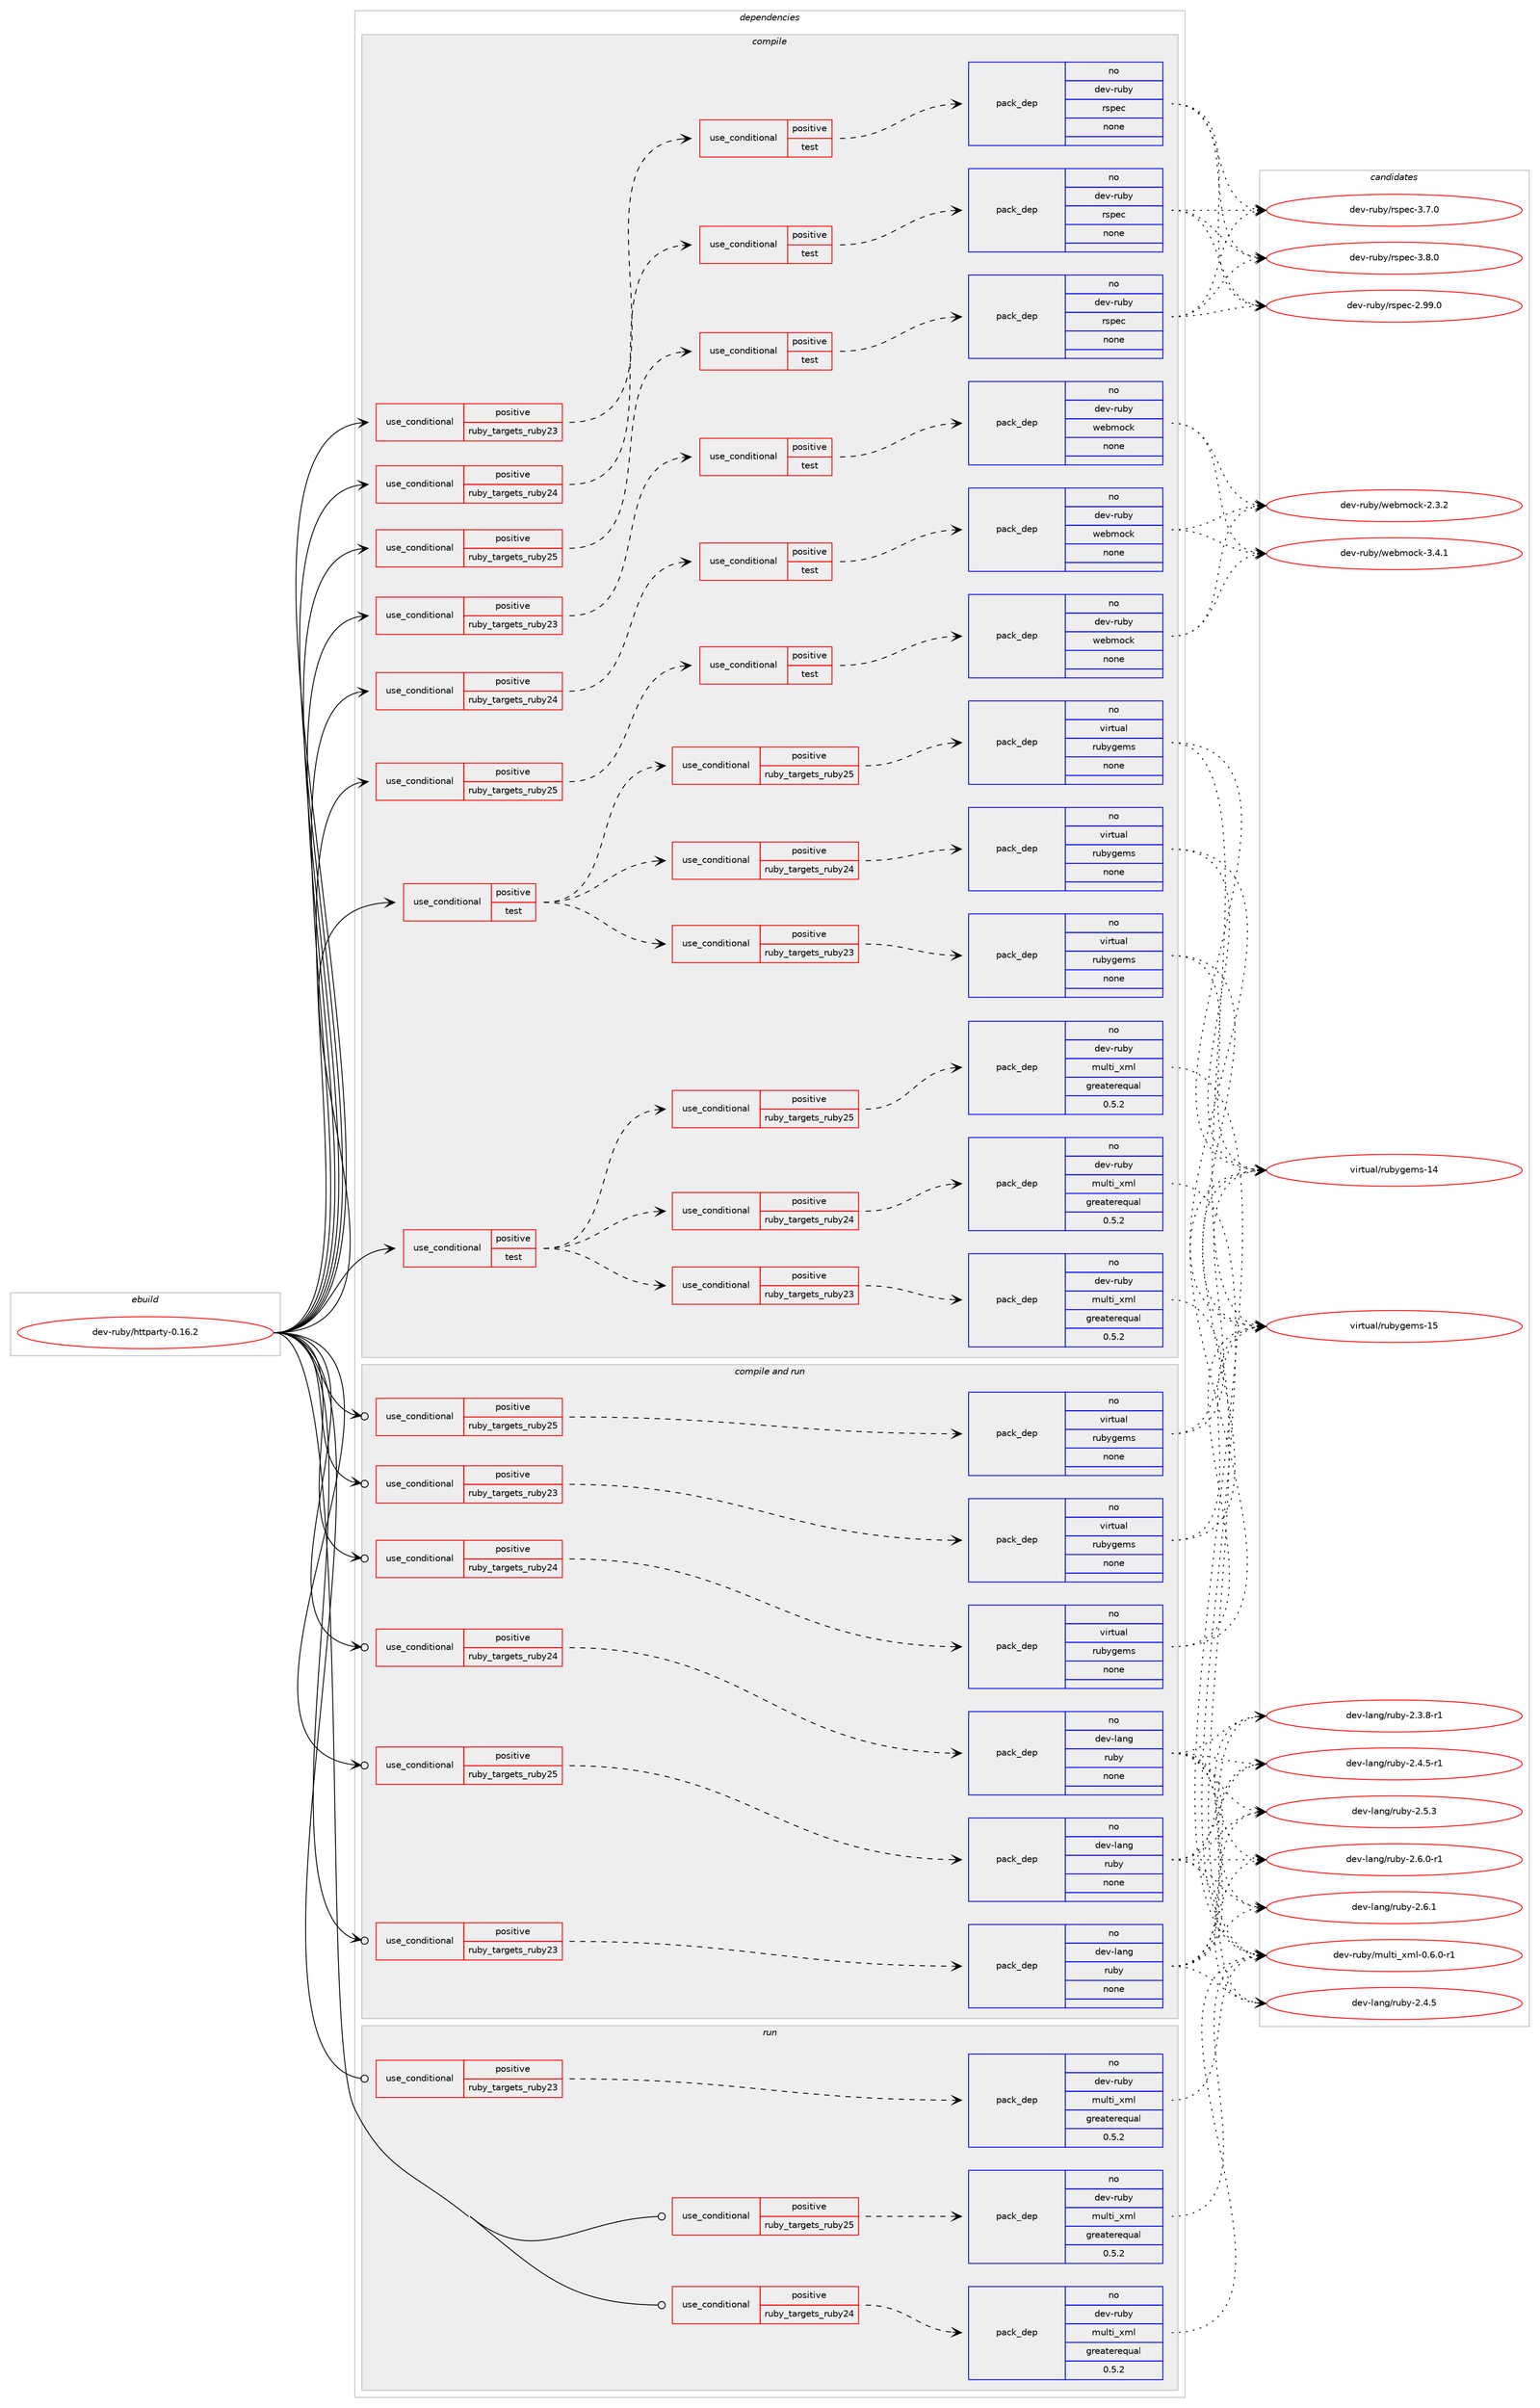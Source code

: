 digraph prolog {

# *************
# Graph options
# *************

newrank=true;
concentrate=true;
compound=true;
graph [rankdir=LR,fontname=Helvetica,fontsize=10,ranksep=1.5];#, ranksep=2.5, nodesep=0.2];
edge  [arrowhead=vee];
node  [fontname=Helvetica,fontsize=10];

# **********
# The ebuild
# **********

subgraph cluster_leftcol {
color=gray;
rank=same;
label=<<i>ebuild</i>>;
id [label="dev-ruby/httparty-0.16.2", color=red, width=4, href="../dev-ruby/httparty-0.16.2.svg"];
}

# ****************
# The dependencies
# ****************

subgraph cluster_midcol {
color=gray;
label=<<i>dependencies</i>>;
subgraph cluster_compile {
fillcolor="#eeeeee";
style=filled;
label=<<i>compile</i>>;
subgraph cond402477 {
dependency1498517 [label=<<TABLE BORDER="0" CELLBORDER="1" CELLSPACING="0" CELLPADDING="4"><TR><TD ROWSPAN="3" CELLPADDING="10">use_conditional</TD></TR><TR><TD>positive</TD></TR><TR><TD>ruby_targets_ruby23</TD></TR></TABLE>>, shape=none, color=red];
subgraph cond402478 {
dependency1498518 [label=<<TABLE BORDER="0" CELLBORDER="1" CELLSPACING="0" CELLPADDING="4"><TR><TD ROWSPAN="3" CELLPADDING="10">use_conditional</TD></TR><TR><TD>positive</TD></TR><TR><TD>test</TD></TR></TABLE>>, shape=none, color=red];
subgraph pack1072589 {
dependency1498519 [label=<<TABLE BORDER="0" CELLBORDER="1" CELLSPACING="0" CELLPADDING="4" WIDTH="220"><TR><TD ROWSPAN="6" CELLPADDING="30">pack_dep</TD></TR><TR><TD WIDTH="110">no</TD></TR><TR><TD>dev-ruby</TD></TR><TR><TD>rspec</TD></TR><TR><TD>none</TD></TR><TR><TD></TD></TR></TABLE>>, shape=none, color=blue];
}
dependency1498518:e -> dependency1498519:w [weight=20,style="dashed",arrowhead="vee"];
}
dependency1498517:e -> dependency1498518:w [weight=20,style="dashed",arrowhead="vee"];
}
id:e -> dependency1498517:w [weight=20,style="solid",arrowhead="vee"];
subgraph cond402479 {
dependency1498520 [label=<<TABLE BORDER="0" CELLBORDER="1" CELLSPACING="0" CELLPADDING="4"><TR><TD ROWSPAN="3" CELLPADDING="10">use_conditional</TD></TR><TR><TD>positive</TD></TR><TR><TD>ruby_targets_ruby23</TD></TR></TABLE>>, shape=none, color=red];
subgraph cond402480 {
dependency1498521 [label=<<TABLE BORDER="0" CELLBORDER="1" CELLSPACING="0" CELLPADDING="4"><TR><TD ROWSPAN="3" CELLPADDING="10">use_conditional</TD></TR><TR><TD>positive</TD></TR><TR><TD>test</TD></TR></TABLE>>, shape=none, color=red];
subgraph pack1072590 {
dependency1498522 [label=<<TABLE BORDER="0" CELLBORDER="1" CELLSPACING="0" CELLPADDING="4" WIDTH="220"><TR><TD ROWSPAN="6" CELLPADDING="30">pack_dep</TD></TR><TR><TD WIDTH="110">no</TD></TR><TR><TD>dev-ruby</TD></TR><TR><TD>webmock</TD></TR><TR><TD>none</TD></TR><TR><TD></TD></TR></TABLE>>, shape=none, color=blue];
}
dependency1498521:e -> dependency1498522:w [weight=20,style="dashed",arrowhead="vee"];
}
dependency1498520:e -> dependency1498521:w [weight=20,style="dashed",arrowhead="vee"];
}
id:e -> dependency1498520:w [weight=20,style="solid",arrowhead="vee"];
subgraph cond402481 {
dependency1498523 [label=<<TABLE BORDER="0" CELLBORDER="1" CELLSPACING="0" CELLPADDING="4"><TR><TD ROWSPAN="3" CELLPADDING="10">use_conditional</TD></TR><TR><TD>positive</TD></TR><TR><TD>ruby_targets_ruby24</TD></TR></TABLE>>, shape=none, color=red];
subgraph cond402482 {
dependency1498524 [label=<<TABLE BORDER="0" CELLBORDER="1" CELLSPACING="0" CELLPADDING="4"><TR><TD ROWSPAN="3" CELLPADDING="10">use_conditional</TD></TR><TR><TD>positive</TD></TR><TR><TD>test</TD></TR></TABLE>>, shape=none, color=red];
subgraph pack1072591 {
dependency1498525 [label=<<TABLE BORDER="0" CELLBORDER="1" CELLSPACING="0" CELLPADDING="4" WIDTH="220"><TR><TD ROWSPAN="6" CELLPADDING="30">pack_dep</TD></TR><TR><TD WIDTH="110">no</TD></TR><TR><TD>dev-ruby</TD></TR><TR><TD>rspec</TD></TR><TR><TD>none</TD></TR><TR><TD></TD></TR></TABLE>>, shape=none, color=blue];
}
dependency1498524:e -> dependency1498525:w [weight=20,style="dashed",arrowhead="vee"];
}
dependency1498523:e -> dependency1498524:w [weight=20,style="dashed",arrowhead="vee"];
}
id:e -> dependency1498523:w [weight=20,style="solid",arrowhead="vee"];
subgraph cond402483 {
dependency1498526 [label=<<TABLE BORDER="0" CELLBORDER="1" CELLSPACING="0" CELLPADDING="4"><TR><TD ROWSPAN="3" CELLPADDING="10">use_conditional</TD></TR><TR><TD>positive</TD></TR><TR><TD>ruby_targets_ruby24</TD></TR></TABLE>>, shape=none, color=red];
subgraph cond402484 {
dependency1498527 [label=<<TABLE BORDER="0" CELLBORDER="1" CELLSPACING="0" CELLPADDING="4"><TR><TD ROWSPAN="3" CELLPADDING="10">use_conditional</TD></TR><TR><TD>positive</TD></TR><TR><TD>test</TD></TR></TABLE>>, shape=none, color=red];
subgraph pack1072592 {
dependency1498528 [label=<<TABLE BORDER="0" CELLBORDER="1" CELLSPACING="0" CELLPADDING="4" WIDTH="220"><TR><TD ROWSPAN="6" CELLPADDING="30">pack_dep</TD></TR><TR><TD WIDTH="110">no</TD></TR><TR><TD>dev-ruby</TD></TR><TR><TD>webmock</TD></TR><TR><TD>none</TD></TR><TR><TD></TD></TR></TABLE>>, shape=none, color=blue];
}
dependency1498527:e -> dependency1498528:w [weight=20,style="dashed",arrowhead="vee"];
}
dependency1498526:e -> dependency1498527:w [weight=20,style="dashed",arrowhead="vee"];
}
id:e -> dependency1498526:w [weight=20,style="solid",arrowhead="vee"];
subgraph cond402485 {
dependency1498529 [label=<<TABLE BORDER="0" CELLBORDER="1" CELLSPACING="0" CELLPADDING="4"><TR><TD ROWSPAN="3" CELLPADDING="10">use_conditional</TD></TR><TR><TD>positive</TD></TR><TR><TD>ruby_targets_ruby25</TD></TR></TABLE>>, shape=none, color=red];
subgraph cond402486 {
dependency1498530 [label=<<TABLE BORDER="0" CELLBORDER="1" CELLSPACING="0" CELLPADDING="4"><TR><TD ROWSPAN="3" CELLPADDING="10">use_conditional</TD></TR><TR><TD>positive</TD></TR><TR><TD>test</TD></TR></TABLE>>, shape=none, color=red];
subgraph pack1072593 {
dependency1498531 [label=<<TABLE BORDER="0" CELLBORDER="1" CELLSPACING="0" CELLPADDING="4" WIDTH="220"><TR><TD ROWSPAN="6" CELLPADDING="30">pack_dep</TD></TR><TR><TD WIDTH="110">no</TD></TR><TR><TD>dev-ruby</TD></TR><TR><TD>rspec</TD></TR><TR><TD>none</TD></TR><TR><TD></TD></TR></TABLE>>, shape=none, color=blue];
}
dependency1498530:e -> dependency1498531:w [weight=20,style="dashed",arrowhead="vee"];
}
dependency1498529:e -> dependency1498530:w [weight=20,style="dashed",arrowhead="vee"];
}
id:e -> dependency1498529:w [weight=20,style="solid",arrowhead="vee"];
subgraph cond402487 {
dependency1498532 [label=<<TABLE BORDER="0" CELLBORDER="1" CELLSPACING="0" CELLPADDING="4"><TR><TD ROWSPAN="3" CELLPADDING="10">use_conditional</TD></TR><TR><TD>positive</TD></TR><TR><TD>ruby_targets_ruby25</TD></TR></TABLE>>, shape=none, color=red];
subgraph cond402488 {
dependency1498533 [label=<<TABLE BORDER="0" CELLBORDER="1" CELLSPACING="0" CELLPADDING="4"><TR><TD ROWSPAN="3" CELLPADDING="10">use_conditional</TD></TR><TR><TD>positive</TD></TR><TR><TD>test</TD></TR></TABLE>>, shape=none, color=red];
subgraph pack1072594 {
dependency1498534 [label=<<TABLE BORDER="0" CELLBORDER="1" CELLSPACING="0" CELLPADDING="4" WIDTH="220"><TR><TD ROWSPAN="6" CELLPADDING="30">pack_dep</TD></TR><TR><TD WIDTH="110">no</TD></TR><TR><TD>dev-ruby</TD></TR><TR><TD>webmock</TD></TR><TR><TD>none</TD></TR><TR><TD></TD></TR></TABLE>>, shape=none, color=blue];
}
dependency1498533:e -> dependency1498534:w [weight=20,style="dashed",arrowhead="vee"];
}
dependency1498532:e -> dependency1498533:w [weight=20,style="dashed",arrowhead="vee"];
}
id:e -> dependency1498532:w [weight=20,style="solid",arrowhead="vee"];
subgraph cond402489 {
dependency1498535 [label=<<TABLE BORDER="0" CELLBORDER="1" CELLSPACING="0" CELLPADDING="4"><TR><TD ROWSPAN="3" CELLPADDING="10">use_conditional</TD></TR><TR><TD>positive</TD></TR><TR><TD>test</TD></TR></TABLE>>, shape=none, color=red];
subgraph cond402490 {
dependency1498536 [label=<<TABLE BORDER="0" CELLBORDER="1" CELLSPACING="0" CELLPADDING="4"><TR><TD ROWSPAN="3" CELLPADDING="10">use_conditional</TD></TR><TR><TD>positive</TD></TR><TR><TD>ruby_targets_ruby23</TD></TR></TABLE>>, shape=none, color=red];
subgraph pack1072595 {
dependency1498537 [label=<<TABLE BORDER="0" CELLBORDER="1" CELLSPACING="0" CELLPADDING="4" WIDTH="220"><TR><TD ROWSPAN="6" CELLPADDING="30">pack_dep</TD></TR><TR><TD WIDTH="110">no</TD></TR><TR><TD>dev-ruby</TD></TR><TR><TD>multi_xml</TD></TR><TR><TD>greaterequal</TD></TR><TR><TD>0.5.2</TD></TR></TABLE>>, shape=none, color=blue];
}
dependency1498536:e -> dependency1498537:w [weight=20,style="dashed",arrowhead="vee"];
}
dependency1498535:e -> dependency1498536:w [weight=20,style="dashed",arrowhead="vee"];
subgraph cond402491 {
dependency1498538 [label=<<TABLE BORDER="0" CELLBORDER="1" CELLSPACING="0" CELLPADDING="4"><TR><TD ROWSPAN="3" CELLPADDING="10">use_conditional</TD></TR><TR><TD>positive</TD></TR><TR><TD>ruby_targets_ruby24</TD></TR></TABLE>>, shape=none, color=red];
subgraph pack1072596 {
dependency1498539 [label=<<TABLE BORDER="0" CELLBORDER="1" CELLSPACING="0" CELLPADDING="4" WIDTH="220"><TR><TD ROWSPAN="6" CELLPADDING="30">pack_dep</TD></TR><TR><TD WIDTH="110">no</TD></TR><TR><TD>dev-ruby</TD></TR><TR><TD>multi_xml</TD></TR><TR><TD>greaterequal</TD></TR><TR><TD>0.5.2</TD></TR></TABLE>>, shape=none, color=blue];
}
dependency1498538:e -> dependency1498539:w [weight=20,style="dashed",arrowhead="vee"];
}
dependency1498535:e -> dependency1498538:w [weight=20,style="dashed",arrowhead="vee"];
subgraph cond402492 {
dependency1498540 [label=<<TABLE BORDER="0" CELLBORDER="1" CELLSPACING="0" CELLPADDING="4"><TR><TD ROWSPAN="3" CELLPADDING="10">use_conditional</TD></TR><TR><TD>positive</TD></TR><TR><TD>ruby_targets_ruby25</TD></TR></TABLE>>, shape=none, color=red];
subgraph pack1072597 {
dependency1498541 [label=<<TABLE BORDER="0" CELLBORDER="1" CELLSPACING="0" CELLPADDING="4" WIDTH="220"><TR><TD ROWSPAN="6" CELLPADDING="30">pack_dep</TD></TR><TR><TD WIDTH="110">no</TD></TR><TR><TD>dev-ruby</TD></TR><TR><TD>multi_xml</TD></TR><TR><TD>greaterequal</TD></TR><TR><TD>0.5.2</TD></TR></TABLE>>, shape=none, color=blue];
}
dependency1498540:e -> dependency1498541:w [weight=20,style="dashed",arrowhead="vee"];
}
dependency1498535:e -> dependency1498540:w [weight=20,style="dashed",arrowhead="vee"];
}
id:e -> dependency1498535:w [weight=20,style="solid",arrowhead="vee"];
subgraph cond402493 {
dependency1498542 [label=<<TABLE BORDER="0" CELLBORDER="1" CELLSPACING="0" CELLPADDING="4"><TR><TD ROWSPAN="3" CELLPADDING="10">use_conditional</TD></TR><TR><TD>positive</TD></TR><TR><TD>test</TD></TR></TABLE>>, shape=none, color=red];
subgraph cond402494 {
dependency1498543 [label=<<TABLE BORDER="0" CELLBORDER="1" CELLSPACING="0" CELLPADDING="4"><TR><TD ROWSPAN="3" CELLPADDING="10">use_conditional</TD></TR><TR><TD>positive</TD></TR><TR><TD>ruby_targets_ruby23</TD></TR></TABLE>>, shape=none, color=red];
subgraph pack1072598 {
dependency1498544 [label=<<TABLE BORDER="0" CELLBORDER="1" CELLSPACING="0" CELLPADDING="4" WIDTH="220"><TR><TD ROWSPAN="6" CELLPADDING="30">pack_dep</TD></TR><TR><TD WIDTH="110">no</TD></TR><TR><TD>virtual</TD></TR><TR><TD>rubygems</TD></TR><TR><TD>none</TD></TR><TR><TD></TD></TR></TABLE>>, shape=none, color=blue];
}
dependency1498543:e -> dependency1498544:w [weight=20,style="dashed",arrowhead="vee"];
}
dependency1498542:e -> dependency1498543:w [weight=20,style="dashed",arrowhead="vee"];
subgraph cond402495 {
dependency1498545 [label=<<TABLE BORDER="0" CELLBORDER="1" CELLSPACING="0" CELLPADDING="4"><TR><TD ROWSPAN="3" CELLPADDING="10">use_conditional</TD></TR><TR><TD>positive</TD></TR><TR><TD>ruby_targets_ruby24</TD></TR></TABLE>>, shape=none, color=red];
subgraph pack1072599 {
dependency1498546 [label=<<TABLE BORDER="0" CELLBORDER="1" CELLSPACING="0" CELLPADDING="4" WIDTH="220"><TR><TD ROWSPAN="6" CELLPADDING="30">pack_dep</TD></TR><TR><TD WIDTH="110">no</TD></TR><TR><TD>virtual</TD></TR><TR><TD>rubygems</TD></TR><TR><TD>none</TD></TR><TR><TD></TD></TR></TABLE>>, shape=none, color=blue];
}
dependency1498545:e -> dependency1498546:w [weight=20,style="dashed",arrowhead="vee"];
}
dependency1498542:e -> dependency1498545:w [weight=20,style="dashed",arrowhead="vee"];
subgraph cond402496 {
dependency1498547 [label=<<TABLE BORDER="0" CELLBORDER="1" CELLSPACING="0" CELLPADDING="4"><TR><TD ROWSPAN="3" CELLPADDING="10">use_conditional</TD></TR><TR><TD>positive</TD></TR><TR><TD>ruby_targets_ruby25</TD></TR></TABLE>>, shape=none, color=red];
subgraph pack1072600 {
dependency1498548 [label=<<TABLE BORDER="0" CELLBORDER="1" CELLSPACING="0" CELLPADDING="4" WIDTH="220"><TR><TD ROWSPAN="6" CELLPADDING="30">pack_dep</TD></TR><TR><TD WIDTH="110">no</TD></TR><TR><TD>virtual</TD></TR><TR><TD>rubygems</TD></TR><TR><TD>none</TD></TR><TR><TD></TD></TR></TABLE>>, shape=none, color=blue];
}
dependency1498547:e -> dependency1498548:w [weight=20,style="dashed",arrowhead="vee"];
}
dependency1498542:e -> dependency1498547:w [weight=20,style="dashed",arrowhead="vee"];
}
id:e -> dependency1498542:w [weight=20,style="solid",arrowhead="vee"];
}
subgraph cluster_compileandrun {
fillcolor="#eeeeee";
style=filled;
label=<<i>compile and run</i>>;
subgraph cond402497 {
dependency1498549 [label=<<TABLE BORDER="0" CELLBORDER="1" CELLSPACING="0" CELLPADDING="4"><TR><TD ROWSPAN="3" CELLPADDING="10">use_conditional</TD></TR><TR><TD>positive</TD></TR><TR><TD>ruby_targets_ruby23</TD></TR></TABLE>>, shape=none, color=red];
subgraph pack1072601 {
dependency1498550 [label=<<TABLE BORDER="0" CELLBORDER="1" CELLSPACING="0" CELLPADDING="4" WIDTH="220"><TR><TD ROWSPAN="6" CELLPADDING="30">pack_dep</TD></TR><TR><TD WIDTH="110">no</TD></TR><TR><TD>dev-lang</TD></TR><TR><TD>ruby</TD></TR><TR><TD>none</TD></TR><TR><TD></TD></TR></TABLE>>, shape=none, color=blue];
}
dependency1498549:e -> dependency1498550:w [weight=20,style="dashed",arrowhead="vee"];
}
id:e -> dependency1498549:w [weight=20,style="solid",arrowhead="odotvee"];
subgraph cond402498 {
dependency1498551 [label=<<TABLE BORDER="0" CELLBORDER="1" CELLSPACING="0" CELLPADDING="4"><TR><TD ROWSPAN="3" CELLPADDING="10">use_conditional</TD></TR><TR><TD>positive</TD></TR><TR><TD>ruby_targets_ruby23</TD></TR></TABLE>>, shape=none, color=red];
subgraph pack1072602 {
dependency1498552 [label=<<TABLE BORDER="0" CELLBORDER="1" CELLSPACING="0" CELLPADDING="4" WIDTH="220"><TR><TD ROWSPAN="6" CELLPADDING="30">pack_dep</TD></TR><TR><TD WIDTH="110">no</TD></TR><TR><TD>virtual</TD></TR><TR><TD>rubygems</TD></TR><TR><TD>none</TD></TR><TR><TD></TD></TR></TABLE>>, shape=none, color=blue];
}
dependency1498551:e -> dependency1498552:w [weight=20,style="dashed",arrowhead="vee"];
}
id:e -> dependency1498551:w [weight=20,style="solid",arrowhead="odotvee"];
subgraph cond402499 {
dependency1498553 [label=<<TABLE BORDER="0" CELLBORDER="1" CELLSPACING="0" CELLPADDING="4"><TR><TD ROWSPAN="3" CELLPADDING="10">use_conditional</TD></TR><TR><TD>positive</TD></TR><TR><TD>ruby_targets_ruby24</TD></TR></TABLE>>, shape=none, color=red];
subgraph pack1072603 {
dependency1498554 [label=<<TABLE BORDER="0" CELLBORDER="1" CELLSPACING="0" CELLPADDING="4" WIDTH="220"><TR><TD ROWSPAN="6" CELLPADDING="30">pack_dep</TD></TR><TR><TD WIDTH="110">no</TD></TR><TR><TD>dev-lang</TD></TR><TR><TD>ruby</TD></TR><TR><TD>none</TD></TR><TR><TD></TD></TR></TABLE>>, shape=none, color=blue];
}
dependency1498553:e -> dependency1498554:w [weight=20,style="dashed",arrowhead="vee"];
}
id:e -> dependency1498553:w [weight=20,style="solid",arrowhead="odotvee"];
subgraph cond402500 {
dependency1498555 [label=<<TABLE BORDER="0" CELLBORDER="1" CELLSPACING="0" CELLPADDING="4"><TR><TD ROWSPAN="3" CELLPADDING="10">use_conditional</TD></TR><TR><TD>positive</TD></TR><TR><TD>ruby_targets_ruby24</TD></TR></TABLE>>, shape=none, color=red];
subgraph pack1072604 {
dependency1498556 [label=<<TABLE BORDER="0" CELLBORDER="1" CELLSPACING="0" CELLPADDING="4" WIDTH="220"><TR><TD ROWSPAN="6" CELLPADDING="30">pack_dep</TD></TR><TR><TD WIDTH="110">no</TD></TR><TR><TD>virtual</TD></TR><TR><TD>rubygems</TD></TR><TR><TD>none</TD></TR><TR><TD></TD></TR></TABLE>>, shape=none, color=blue];
}
dependency1498555:e -> dependency1498556:w [weight=20,style="dashed",arrowhead="vee"];
}
id:e -> dependency1498555:w [weight=20,style="solid",arrowhead="odotvee"];
subgraph cond402501 {
dependency1498557 [label=<<TABLE BORDER="0" CELLBORDER="1" CELLSPACING="0" CELLPADDING="4"><TR><TD ROWSPAN="3" CELLPADDING="10">use_conditional</TD></TR><TR><TD>positive</TD></TR><TR><TD>ruby_targets_ruby25</TD></TR></TABLE>>, shape=none, color=red];
subgraph pack1072605 {
dependency1498558 [label=<<TABLE BORDER="0" CELLBORDER="1" CELLSPACING="0" CELLPADDING="4" WIDTH="220"><TR><TD ROWSPAN="6" CELLPADDING="30">pack_dep</TD></TR><TR><TD WIDTH="110">no</TD></TR><TR><TD>dev-lang</TD></TR><TR><TD>ruby</TD></TR><TR><TD>none</TD></TR><TR><TD></TD></TR></TABLE>>, shape=none, color=blue];
}
dependency1498557:e -> dependency1498558:w [weight=20,style="dashed",arrowhead="vee"];
}
id:e -> dependency1498557:w [weight=20,style="solid",arrowhead="odotvee"];
subgraph cond402502 {
dependency1498559 [label=<<TABLE BORDER="0" CELLBORDER="1" CELLSPACING="0" CELLPADDING="4"><TR><TD ROWSPAN="3" CELLPADDING="10">use_conditional</TD></TR><TR><TD>positive</TD></TR><TR><TD>ruby_targets_ruby25</TD></TR></TABLE>>, shape=none, color=red];
subgraph pack1072606 {
dependency1498560 [label=<<TABLE BORDER="0" CELLBORDER="1" CELLSPACING="0" CELLPADDING="4" WIDTH="220"><TR><TD ROWSPAN="6" CELLPADDING="30">pack_dep</TD></TR><TR><TD WIDTH="110">no</TD></TR><TR><TD>virtual</TD></TR><TR><TD>rubygems</TD></TR><TR><TD>none</TD></TR><TR><TD></TD></TR></TABLE>>, shape=none, color=blue];
}
dependency1498559:e -> dependency1498560:w [weight=20,style="dashed",arrowhead="vee"];
}
id:e -> dependency1498559:w [weight=20,style="solid",arrowhead="odotvee"];
}
subgraph cluster_run {
fillcolor="#eeeeee";
style=filled;
label=<<i>run</i>>;
subgraph cond402503 {
dependency1498561 [label=<<TABLE BORDER="0" CELLBORDER="1" CELLSPACING="0" CELLPADDING="4"><TR><TD ROWSPAN="3" CELLPADDING="10">use_conditional</TD></TR><TR><TD>positive</TD></TR><TR><TD>ruby_targets_ruby23</TD></TR></TABLE>>, shape=none, color=red];
subgraph pack1072607 {
dependency1498562 [label=<<TABLE BORDER="0" CELLBORDER="1" CELLSPACING="0" CELLPADDING="4" WIDTH="220"><TR><TD ROWSPAN="6" CELLPADDING="30">pack_dep</TD></TR><TR><TD WIDTH="110">no</TD></TR><TR><TD>dev-ruby</TD></TR><TR><TD>multi_xml</TD></TR><TR><TD>greaterequal</TD></TR><TR><TD>0.5.2</TD></TR></TABLE>>, shape=none, color=blue];
}
dependency1498561:e -> dependency1498562:w [weight=20,style="dashed",arrowhead="vee"];
}
id:e -> dependency1498561:w [weight=20,style="solid",arrowhead="odot"];
subgraph cond402504 {
dependency1498563 [label=<<TABLE BORDER="0" CELLBORDER="1" CELLSPACING="0" CELLPADDING="4"><TR><TD ROWSPAN="3" CELLPADDING="10">use_conditional</TD></TR><TR><TD>positive</TD></TR><TR><TD>ruby_targets_ruby24</TD></TR></TABLE>>, shape=none, color=red];
subgraph pack1072608 {
dependency1498564 [label=<<TABLE BORDER="0" CELLBORDER="1" CELLSPACING="0" CELLPADDING="4" WIDTH="220"><TR><TD ROWSPAN="6" CELLPADDING="30">pack_dep</TD></TR><TR><TD WIDTH="110">no</TD></TR><TR><TD>dev-ruby</TD></TR><TR><TD>multi_xml</TD></TR><TR><TD>greaterequal</TD></TR><TR><TD>0.5.2</TD></TR></TABLE>>, shape=none, color=blue];
}
dependency1498563:e -> dependency1498564:w [weight=20,style="dashed",arrowhead="vee"];
}
id:e -> dependency1498563:w [weight=20,style="solid",arrowhead="odot"];
subgraph cond402505 {
dependency1498565 [label=<<TABLE BORDER="0" CELLBORDER="1" CELLSPACING="0" CELLPADDING="4"><TR><TD ROWSPAN="3" CELLPADDING="10">use_conditional</TD></TR><TR><TD>positive</TD></TR><TR><TD>ruby_targets_ruby25</TD></TR></TABLE>>, shape=none, color=red];
subgraph pack1072609 {
dependency1498566 [label=<<TABLE BORDER="0" CELLBORDER="1" CELLSPACING="0" CELLPADDING="4" WIDTH="220"><TR><TD ROWSPAN="6" CELLPADDING="30">pack_dep</TD></TR><TR><TD WIDTH="110">no</TD></TR><TR><TD>dev-ruby</TD></TR><TR><TD>multi_xml</TD></TR><TR><TD>greaterequal</TD></TR><TR><TD>0.5.2</TD></TR></TABLE>>, shape=none, color=blue];
}
dependency1498565:e -> dependency1498566:w [weight=20,style="dashed",arrowhead="vee"];
}
id:e -> dependency1498565:w [weight=20,style="solid",arrowhead="odot"];
}
}

# **************
# The candidates
# **************

subgraph cluster_choices {
rank=same;
color=gray;
label=<<i>candidates</i>>;

subgraph choice1072589 {
color=black;
nodesep=1;
choice1001011184511411798121471141151121019945504657574648 [label="dev-ruby/rspec-2.99.0", color=red, width=4,href="../dev-ruby/rspec-2.99.0.svg"];
choice10010111845114117981214711411511210199455146554648 [label="dev-ruby/rspec-3.7.0", color=red, width=4,href="../dev-ruby/rspec-3.7.0.svg"];
choice10010111845114117981214711411511210199455146564648 [label="dev-ruby/rspec-3.8.0", color=red, width=4,href="../dev-ruby/rspec-3.8.0.svg"];
dependency1498519:e -> choice1001011184511411798121471141151121019945504657574648:w [style=dotted,weight="100"];
dependency1498519:e -> choice10010111845114117981214711411511210199455146554648:w [style=dotted,weight="100"];
dependency1498519:e -> choice10010111845114117981214711411511210199455146564648:w [style=dotted,weight="100"];
}
subgraph choice1072590 {
color=black;
nodesep=1;
choice1001011184511411798121471191019810911199107455046514650 [label="dev-ruby/webmock-2.3.2", color=red, width=4,href="../dev-ruby/webmock-2.3.2.svg"];
choice1001011184511411798121471191019810911199107455146524649 [label="dev-ruby/webmock-3.4.1", color=red, width=4,href="../dev-ruby/webmock-3.4.1.svg"];
dependency1498522:e -> choice1001011184511411798121471191019810911199107455046514650:w [style=dotted,weight="100"];
dependency1498522:e -> choice1001011184511411798121471191019810911199107455146524649:w [style=dotted,weight="100"];
}
subgraph choice1072591 {
color=black;
nodesep=1;
choice1001011184511411798121471141151121019945504657574648 [label="dev-ruby/rspec-2.99.0", color=red, width=4,href="../dev-ruby/rspec-2.99.0.svg"];
choice10010111845114117981214711411511210199455146554648 [label="dev-ruby/rspec-3.7.0", color=red, width=4,href="../dev-ruby/rspec-3.7.0.svg"];
choice10010111845114117981214711411511210199455146564648 [label="dev-ruby/rspec-3.8.0", color=red, width=4,href="../dev-ruby/rspec-3.8.0.svg"];
dependency1498525:e -> choice1001011184511411798121471141151121019945504657574648:w [style=dotted,weight="100"];
dependency1498525:e -> choice10010111845114117981214711411511210199455146554648:w [style=dotted,weight="100"];
dependency1498525:e -> choice10010111845114117981214711411511210199455146564648:w [style=dotted,weight="100"];
}
subgraph choice1072592 {
color=black;
nodesep=1;
choice1001011184511411798121471191019810911199107455046514650 [label="dev-ruby/webmock-2.3.2", color=red, width=4,href="../dev-ruby/webmock-2.3.2.svg"];
choice1001011184511411798121471191019810911199107455146524649 [label="dev-ruby/webmock-3.4.1", color=red, width=4,href="../dev-ruby/webmock-3.4.1.svg"];
dependency1498528:e -> choice1001011184511411798121471191019810911199107455046514650:w [style=dotted,weight="100"];
dependency1498528:e -> choice1001011184511411798121471191019810911199107455146524649:w [style=dotted,weight="100"];
}
subgraph choice1072593 {
color=black;
nodesep=1;
choice1001011184511411798121471141151121019945504657574648 [label="dev-ruby/rspec-2.99.0", color=red, width=4,href="../dev-ruby/rspec-2.99.0.svg"];
choice10010111845114117981214711411511210199455146554648 [label="dev-ruby/rspec-3.7.0", color=red, width=4,href="../dev-ruby/rspec-3.7.0.svg"];
choice10010111845114117981214711411511210199455146564648 [label="dev-ruby/rspec-3.8.0", color=red, width=4,href="../dev-ruby/rspec-3.8.0.svg"];
dependency1498531:e -> choice1001011184511411798121471141151121019945504657574648:w [style=dotted,weight="100"];
dependency1498531:e -> choice10010111845114117981214711411511210199455146554648:w [style=dotted,weight="100"];
dependency1498531:e -> choice10010111845114117981214711411511210199455146564648:w [style=dotted,weight="100"];
}
subgraph choice1072594 {
color=black;
nodesep=1;
choice1001011184511411798121471191019810911199107455046514650 [label="dev-ruby/webmock-2.3.2", color=red, width=4,href="../dev-ruby/webmock-2.3.2.svg"];
choice1001011184511411798121471191019810911199107455146524649 [label="dev-ruby/webmock-3.4.1", color=red, width=4,href="../dev-ruby/webmock-3.4.1.svg"];
dependency1498534:e -> choice1001011184511411798121471191019810911199107455046514650:w [style=dotted,weight="100"];
dependency1498534:e -> choice1001011184511411798121471191019810911199107455146524649:w [style=dotted,weight="100"];
}
subgraph choice1072595 {
color=black;
nodesep=1;
choice100101118451141179812147109117108116105951201091084548465446484511449 [label="dev-ruby/multi_xml-0.6.0-r1", color=red, width=4,href="../dev-ruby/multi_xml-0.6.0-r1.svg"];
dependency1498537:e -> choice100101118451141179812147109117108116105951201091084548465446484511449:w [style=dotted,weight="100"];
}
subgraph choice1072596 {
color=black;
nodesep=1;
choice100101118451141179812147109117108116105951201091084548465446484511449 [label="dev-ruby/multi_xml-0.6.0-r1", color=red, width=4,href="../dev-ruby/multi_xml-0.6.0-r1.svg"];
dependency1498539:e -> choice100101118451141179812147109117108116105951201091084548465446484511449:w [style=dotted,weight="100"];
}
subgraph choice1072597 {
color=black;
nodesep=1;
choice100101118451141179812147109117108116105951201091084548465446484511449 [label="dev-ruby/multi_xml-0.6.0-r1", color=red, width=4,href="../dev-ruby/multi_xml-0.6.0-r1.svg"];
dependency1498541:e -> choice100101118451141179812147109117108116105951201091084548465446484511449:w [style=dotted,weight="100"];
}
subgraph choice1072598 {
color=black;
nodesep=1;
choice118105114116117971084711411798121103101109115454952 [label="virtual/rubygems-14", color=red, width=4,href="../virtual/rubygems-14.svg"];
choice118105114116117971084711411798121103101109115454953 [label="virtual/rubygems-15", color=red, width=4,href="../virtual/rubygems-15.svg"];
dependency1498544:e -> choice118105114116117971084711411798121103101109115454952:w [style=dotted,weight="100"];
dependency1498544:e -> choice118105114116117971084711411798121103101109115454953:w [style=dotted,weight="100"];
}
subgraph choice1072599 {
color=black;
nodesep=1;
choice118105114116117971084711411798121103101109115454952 [label="virtual/rubygems-14", color=red, width=4,href="../virtual/rubygems-14.svg"];
choice118105114116117971084711411798121103101109115454953 [label="virtual/rubygems-15", color=red, width=4,href="../virtual/rubygems-15.svg"];
dependency1498546:e -> choice118105114116117971084711411798121103101109115454952:w [style=dotted,weight="100"];
dependency1498546:e -> choice118105114116117971084711411798121103101109115454953:w [style=dotted,weight="100"];
}
subgraph choice1072600 {
color=black;
nodesep=1;
choice118105114116117971084711411798121103101109115454952 [label="virtual/rubygems-14", color=red, width=4,href="../virtual/rubygems-14.svg"];
choice118105114116117971084711411798121103101109115454953 [label="virtual/rubygems-15", color=red, width=4,href="../virtual/rubygems-15.svg"];
dependency1498548:e -> choice118105114116117971084711411798121103101109115454952:w [style=dotted,weight="100"];
dependency1498548:e -> choice118105114116117971084711411798121103101109115454953:w [style=dotted,weight="100"];
}
subgraph choice1072601 {
color=black;
nodesep=1;
choice100101118451089711010347114117981214550465146564511449 [label="dev-lang/ruby-2.3.8-r1", color=red, width=4,href="../dev-lang/ruby-2.3.8-r1.svg"];
choice10010111845108971101034711411798121455046524653 [label="dev-lang/ruby-2.4.5", color=red, width=4,href="../dev-lang/ruby-2.4.5.svg"];
choice100101118451089711010347114117981214550465246534511449 [label="dev-lang/ruby-2.4.5-r1", color=red, width=4,href="../dev-lang/ruby-2.4.5-r1.svg"];
choice10010111845108971101034711411798121455046534651 [label="dev-lang/ruby-2.5.3", color=red, width=4,href="../dev-lang/ruby-2.5.3.svg"];
choice100101118451089711010347114117981214550465446484511449 [label="dev-lang/ruby-2.6.0-r1", color=red, width=4,href="../dev-lang/ruby-2.6.0-r1.svg"];
choice10010111845108971101034711411798121455046544649 [label="dev-lang/ruby-2.6.1", color=red, width=4,href="../dev-lang/ruby-2.6.1.svg"];
dependency1498550:e -> choice100101118451089711010347114117981214550465146564511449:w [style=dotted,weight="100"];
dependency1498550:e -> choice10010111845108971101034711411798121455046524653:w [style=dotted,weight="100"];
dependency1498550:e -> choice100101118451089711010347114117981214550465246534511449:w [style=dotted,weight="100"];
dependency1498550:e -> choice10010111845108971101034711411798121455046534651:w [style=dotted,weight="100"];
dependency1498550:e -> choice100101118451089711010347114117981214550465446484511449:w [style=dotted,weight="100"];
dependency1498550:e -> choice10010111845108971101034711411798121455046544649:w [style=dotted,weight="100"];
}
subgraph choice1072602 {
color=black;
nodesep=1;
choice118105114116117971084711411798121103101109115454952 [label="virtual/rubygems-14", color=red, width=4,href="../virtual/rubygems-14.svg"];
choice118105114116117971084711411798121103101109115454953 [label="virtual/rubygems-15", color=red, width=4,href="../virtual/rubygems-15.svg"];
dependency1498552:e -> choice118105114116117971084711411798121103101109115454952:w [style=dotted,weight="100"];
dependency1498552:e -> choice118105114116117971084711411798121103101109115454953:w [style=dotted,weight="100"];
}
subgraph choice1072603 {
color=black;
nodesep=1;
choice100101118451089711010347114117981214550465146564511449 [label="dev-lang/ruby-2.3.8-r1", color=red, width=4,href="../dev-lang/ruby-2.3.8-r1.svg"];
choice10010111845108971101034711411798121455046524653 [label="dev-lang/ruby-2.4.5", color=red, width=4,href="../dev-lang/ruby-2.4.5.svg"];
choice100101118451089711010347114117981214550465246534511449 [label="dev-lang/ruby-2.4.5-r1", color=red, width=4,href="../dev-lang/ruby-2.4.5-r1.svg"];
choice10010111845108971101034711411798121455046534651 [label="dev-lang/ruby-2.5.3", color=red, width=4,href="../dev-lang/ruby-2.5.3.svg"];
choice100101118451089711010347114117981214550465446484511449 [label="dev-lang/ruby-2.6.0-r1", color=red, width=4,href="../dev-lang/ruby-2.6.0-r1.svg"];
choice10010111845108971101034711411798121455046544649 [label="dev-lang/ruby-2.6.1", color=red, width=4,href="../dev-lang/ruby-2.6.1.svg"];
dependency1498554:e -> choice100101118451089711010347114117981214550465146564511449:w [style=dotted,weight="100"];
dependency1498554:e -> choice10010111845108971101034711411798121455046524653:w [style=dotted,weight="100"];
dependency1498554:e -> choice100101118451089711010347114117981214550465246534511449:w [style=dotted,weight="100"];
dependency1498554:e -> choice10010111845108971101034711411798121455046534651:w [style=dotted,weight="100"];
dependency1498554:e -> choice100101118451089711010347114117981214550465446484511449:w [style=dotted,weight="100"];
dependency1498554:e -> choice10010111845108971101034711411798121455046544649:w [style=dotted,weight="100"];
}
subgraph choice1072604 {
color=black;
nodesep=1;
choice118105114116117971084711411798121103101109115454952 [label="virtual/rubygems-14", color=red, width=4,href="../virtual/rubygems-14.svg"];
choice118105114116117971084711411798121103101109115454953 [label="virtual/rubygems-15", color=red, width=4,href="../virtual/rubygems-15.svg"];
dependency1498556:e -> choice118105114116117971084711411798121103101109115454952:w [style=dotted,weight="100"];
dependency1498556:e -> choice118105114116117971084711411798121103101109115454953:w [style=dotted,weight="100"];
}
subgraph choice1072605 {
color=black;
nodesep=1;
choice100101118451089711010347114117981214550465146564511449 [label="dev-lang/ruby-2.3.8-r1", color=red, width=4,href="../dev-lang/ruby-2.3.8-r1.svg"];
choice10010111845108971101034711411798121455046524653 [label="dev-lang/ruby-2.4.5", color=red, width=4,href="../dev-lang/ruby-2.4.5.svg"];
choice100101118451089711010347114117981214550465246534511449 [label="dev-lang/ruby-2.4.5-r1", color=red, width=4,href="../dev-lang/ruby-2.4.5-r1.svg"];
choice10010111845108971101034711411798121455046534651 [label="dev-lang/ruby-2.5.3", color=red, width=4,href="../dev-lang/ruby-2.5.3.svg"];
choice100101118451089711010347114117981214550465446484511449 [label="dev-lang/ruby-2.6.0-r1", color=red, width=4,href="../dev-lang/ruby-2.6.0-r1.svg"];
choice10010111845108971101034711411798121455046544649 [label="dev-lang/ruby-2.6.1", color=red, width=4,href="../dev-lang/ruby-2.6.1.svg"];
dependency1498558:e -> choice100101118451089711010347114117981214550465146564511449:w [style=dotted,weight="100"];
dependency1498558:e -> choice10010111845108971101034711411798121455046524653:w [style=dotted,weight="100"];
dependency1498558:e -> choice100101118451089711010347114117981214550465246534511449:w [style=dotted,weight="100"];
dependency1498558:e -> choice10010111845108971101034711411798121455046534651:w [style=dotted,weight="100"];
dependency1498558:e -> choice100101118451089711010347114117981214550465446484511449:w [style=dotted,weight="100"];
dependency1498558:e -> choice10010111845108971101034711411798121455046544649:w [style=dotted,weight="100"];
}
subgraph choice1072606 {
color=black;
nodesep=1;
choice118105114116117971084711411798121103101109115454952 [label="virtual/rubygems-14", color=red, width=4,href="../virtual/rubygems-14.svg"];
choice118105114116117971084711411798121103101109115454953 [label="virtual/rubygems-15", color=red, width=4,href="../virtual/rubygems-15.svg"];
dependency1498560:e -> choice118105114116117971084711411798121103101109115454952:w [style=dotted,weight="100"];
dependency1498560:e -> choice118105114116117971084711411798121103101109115454953:w [style=dotted,weight="100"];
}
subgraph choice1072607 {
color=black;
nodesep=1;
choice100101118451141179812147109117108116105951201091084548465446484511449 [label="dev-ruby/multi_xml-0.6.0-r1", color=red, width=4,href="../dev-ruby/multi_xml-0.6.0-r1.svg"];
dependency1498562:e -> choice100101118451141179812147109117108116105951201091084548465446484511449:w [style=dotted,weight="100"];
}
subgraph choice1072608 {
color=black;
nodesep=1;
choice100101118451141179812147109117108116105951201091084548465446484511449 [label="dev-ruby/multi_xml-0.6.0-r1", color=red, width=4,href="../dev-ruby/multi_xml-0.6.0-r1.svg"];
dependency1498564:e -> choice100101118451141179812147109117108116105951201091084548465446484511449:w [style=dotted,weight="100"];
}
subgraph choice1072609 {
color=black;
nodesep=1;
choice100101118451141179812147109117108116105951201091084548465446484511449 [label="dev-ruby/multi_xml-0.6.0-r1", color=red, width=4,href="../dev-ruby/multi_xml-0.6.0-r1.svg"];
dependency1498566:e -> choice100101118451141179812147109117108116105951201091084548465446484511449:w [style=dotted,weight="100"];
}
}

}
